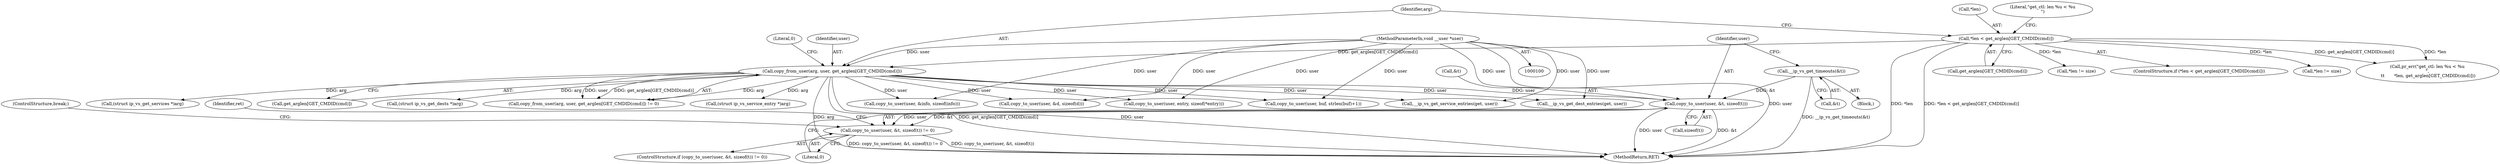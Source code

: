 digraph "0_linux_04bcef2a83f40c6db24222b27a52892cba39dffb@pointer" {
"1000388" [label="(Call,copy_to_user(user, &t, sizeof(t)))"];
"1000140" [label="(Call,copy_from_user(arg, user, get_arglen[GET_CMDID(cmd)]))"];
"1000103" [label="(MethodParameterIn,void __user *user)"];
"1000119" [label="(Call,*len < get_arglen[GET_CMDID(cmd)])"];
"1000383" [label="(Call,__ip_vs_get_timeouts(&t))"];
"1000387" [label="(Call,copy_to_user(user, &t, sizeof(t)) != 0)"];
"1000119" [label="(Call,*len < get_arglen[GET_CMDID(cmd)])"];
"1000103" [label="(MethodParameterIn,void __user *user)"];
"1000128" [label="(Literal,\"get_ctl: len %u < %u\n\")"];
"1000392" [label="(Call,sizeof(t))"];
"1000475" [label="(Call,copy_to_user(user, &d, sizeof(d)))"];
"1000265" [label="(Call,__ip_vs_get_service_entries(get, user))"];
"1000142" [label="(Identifier,user)"];
"1000127" [label="(Call,pr_err(\"get_ctl: len %u < %u\n\",\n \t\t       *len, get_arglen[GET_CMDID(cmd)]))"];
"1000384" [label="(Call,&t)"];
"1000386" [label="(ControlStructure,if (copy_to_user(user, &t, sizeof(t)) != 0))"];
"1000122" [label="(Call,get_arglen[GET_CMDID(cmd)])"];
"1000498" [label="(MethodReturn,RET)"];
"1000376" [label="(Call,__ip_vs_get_dest_entries(get, user))"];
"1000232" [label="(Call,(struct ip_vs_get_services *)arg)"];
"1000394" [label="(Literal,0)"];
"1000214" [label="(Call,copy_to_user(user, &info, sizeof(info)))"];
"1000140" [label="(Call,copy_from_user(arg, user, get_arglen[GET_CMDID(cmd)]))"];
"1000143" [label="(Call,get_arglen[GET_CMDID(cmd)])"];
"1000383" [label="(Call,__ip_vs_get_timeouts(&t))"];
"1000318" [label="(Call,copy_to_user(user, entry, sizeof(*entry)))"];
"1000390" [label="(Call,&t)"];
"1000396" [label="(Identifier,ret)"];
"1000389" [label="(Identifier,user)"];
"1000381" [label="(Block,)"];
"1000172" [label="(Call,copy_to_user(user, buf, strlen(buf)+1))"];
"1000359" [label="(Call,*len != size)"];
"1000141" [label="(Identifier,arg)"];
"1000399" [label="(ControlStructure,break;)"];
"1000343" [label="(Call,(struct ip_vs_get_dests *)arg)"];
"1000147" [label="(Literal,0)"];
"1000139" [label="(Call,copy_from_user(arg, user, get_arglen[GET_CMDID(cmd)]) != 0)"];
"1000120" [label="(Call,*len)"];
"1000276" [label="(Call,(struct ip_vs_service_entry *)arg)"];
"1000118" [label="(ControlStructure,if (*len < get_arglen[GET_CMDID(cmd)]))"];
"1000387" [label="(Call,copy_to_user(user, &t, sizeof(t)) != 0)"];
"1000388" [label="(Call,copy_to_user(user, &t, sizeof(t)))"];
"1000248" [label="(Call,*len != size)"];
"1000388" -> "1000387"  [label="AST: "];
"1000388" -> "1000392"  [label="CFG: "];
"1000389" -> "1000388"  [label="AST: "];
"1000390" -> "1000388"  [label="AST: "];
"1000392" -> "1000388"  [label="AST: "];
"1000394" -> "1000388"  [label="CFG: "];
"1000388" -> "1000498"  [label="DDG: user"];
"1000388" -> "1000498"  [label="DDG: &t"];
"1000388" -> "1000387"  [label="DDG: user"];
"1000388" -> "1000387"  [label="DDG: &t"];
"1000140" -> "1000388"  [label="DDG: user"];
"1000103" -> "1000388"  [label="DDG: user"];
"1000383" -> "1000388"  [label="DDG: &t"];
"1000140" -> "1000139"  [label="AST: "];
"1000140" -> "1000143"  [label="CFG: "];
"1000141" -> "1000140"  [label="AST: "];
"1000142" -> "1000140"  [label="AST: "];
"1000143" -> "1000140"  [label="AST: "];
"1000147" -> "1000140"  [label="CFG: "];
"1000140" -> "1000498"  [label="DDG: user"];
"1000140" -> "1000498"  [label="DDG: arg"];
"1000140" -> "1000498"  [label="DDG: get_arglen[GET_CMDID(cmd)]"];
"1000140" -> "1000139"  [label="DDG: arg"];
"1000140" -> "1000139"  [label="DDG: user"];
"1000140" -> "1000139"  [label="DDG: get_arglen[GET_CMDID(cmd)]"];
"1000103" -> "1000140"  [label="DDG: user"];
"1000119" -> "1000140"  [label="DDG: get_arglen[GET_CMDID(cmd)]"];
"1000140" -> "1000172"  [label="DDG: user"];
"1000140" -> "1000214"  [label="DDG: user"];
"1000140" -> "1000232"  [label="DDG: arg"];
"1000140" -> "1000265"  [label="DDG: user"];
"1000140" -> "1000276"  [label="DDG: arg"];
"1000140" -> "1000318"  [label="DDG: user"];
"1000140" -> "1000343"  [label="DDG: arg"];
"1000140" -> "1000376"  [label="DDG: user"];
"1000140" -> "1000475"  [label="DDG: user"];
"1000103" -> "1000100"  [label="AST: "];
"1000103" -> "1000498"  [label="DDG: user"];
"1000103" -> "1000172"  [label="DDG: user"];
"1000103" -> "1000214"  [label="DDG: user"];
"1000103" -> "1000265"  [label="DDG: user"];
"1000103" -> "1000318"  [label="DDG: user"];
"1000103" -> "1000376"  [label="DDG: user"];
"1000103" -> "1000475"  [label="DDG: user"];
"1000119" -> "1000118"  [label="AST: "];
"1000119" -> "1000122"  [label="CFG: "];
"1000120" -> "1000119"  [label="AST: "];
"1000122" -> "1000119"  [label="AST: "];
"1000128" -> "1000119"  [label="CFG: "];
"1000141" -> "1000119"  [label="CFG: "];
"1000119" -> "1000498"  [label="DDG: *len"];
"1000119" -> "1000498"  [label="DDG: *len < get_arglen[GET_CMDID(cmd)]"];
"1000119" -> "1000127"  [label="DDG: *len"];
"1000119" -> "1000127"  [label="DDG: get_arglen[GET_CMDID(cmd)]"];
"1000119" -> "1000248"  [label="DDG: *len"];
"1000119" -> "1000359"  [label="DDG: *len"];
"1000383" -> "1000381"  [label="AST: "];
"1000383" -> "1000384"  [label="CFG: "];
"1000384" -> "1000383"  [label="AST: "];
"1000389" -> "1000383"  [label="CFG: "];
"1000383" -> "1000498"  [label="DDG: __ip_vs_get_timeouts(&t)"];
"1000387" -> "1000386"  [label="AST: "];
"1000387" -> "1000394"  [label="CFG: "];
"1000394" -> "1000387"  [label="AST: "];
"1000396" -> "1000387"  [label="CFG: "];
"1000399" -> "1000387"  [label="CFG: "];
"1000387" -> "1000498"  [label="DDG: copy_to_user(user, &t, sizeof(t))"];
"1000387" -> "1000498"  [label="DDG: copy_to_user(user, &t, sizeof(t)) != 0"];
}
